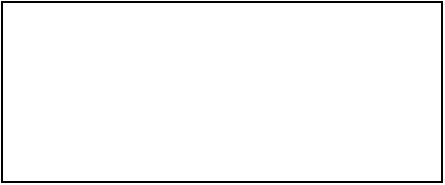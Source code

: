 <mxfile version="24.2.5" type="github">
  <diagram name="第 1 页" id="on_Aq-07e4hKdJTaEOKL">
    <mxGraphModel dx="912" dy="584" grid="1" gridSize="10" guides="1" tooltips="1" connect="1" arrows="1" fold="1" page="1" pageScale="1" pageWidth="827" pageHeight="1169" math="0" shadow="0">
      <root>
        <mxCell id="0" />
        <mxCell id="1" parent="0" />
        <mxCell id="bGtMfSY3UX-VMbsvm5lV-1" value="" style="rounded=0;whiteSpace=wrap;html=1;" parent="1" vertex="1">
          <mxGeometry x="70" y="100" width="220" height="90" as="geometry" />
        </mxCell>
      </root>
    </mxGraphModel>
  </diagram>
</mxfile>
